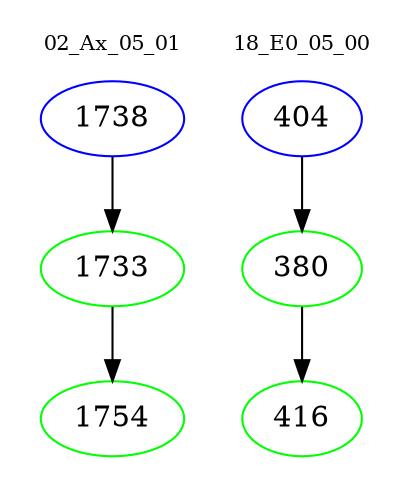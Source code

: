 digraph{
subgraph cluster_0 {
color = white
label = "02_Ax_05_01";
fontsize=10;
T0_1738 [label="1738", color="blue"]
T0_1738 -> T0_1733 [color="black"]
T0_1733 [label="1733", color="green"]
T0_1733 -> T0_1754 [color="black"]
T0_1754 [label="1754", color="green"]
}
subgraph cluster_1 {
color = white
label = "18_E0_05_00";
fontsize=10;
T1_404 [label="404", color="blue"]
T1_404 -> T1_380 [color="black"]
T1_380 [label="380", color="green"]
T1_380 -> T1_416 [color="black"]
T1_416 [label="416", color="green"]
}
}
